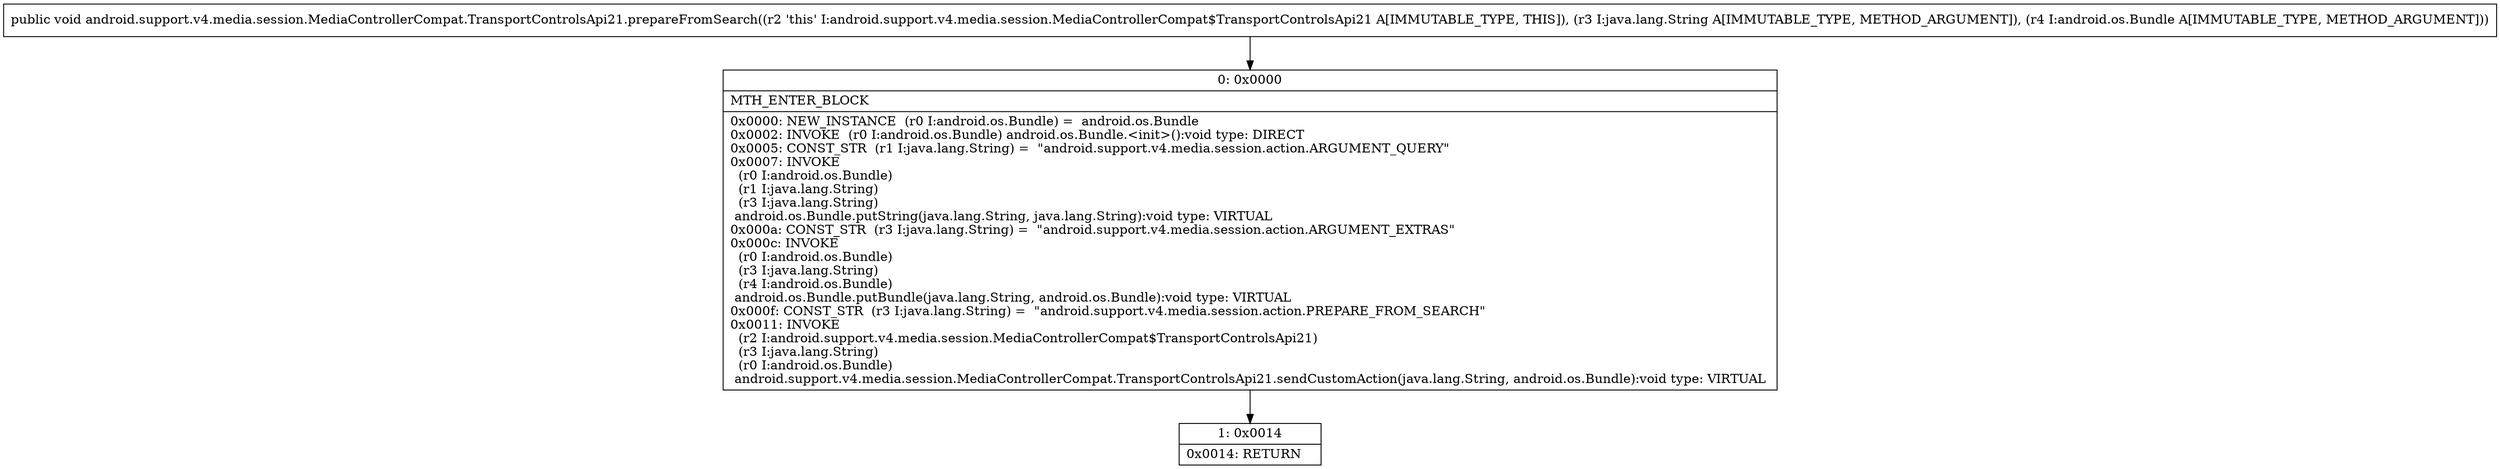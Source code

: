 digraph "CFG forandroid.support.v4.media.session.MediaControllerCompat.TransportControlsApi21.prepareFromSearch(Ljava\/lang\/String;Landroid\/os\/Bundle;)V" {
Node_0 [shape=record,label="{0\:\ 0x0000|MTH_ENTER_BLOCK\l|0x0000: NEW_INSTANCE  (r0 I:android.os.Bundle) =  android.os.Bundle \l0x0002: INVOKE  (r0 I:android.os.Bundle) android.os.Bundle.\<init\>():void type: DIRECT \l0x0005: CONST_STR  (r1 I:java.lang.String) =  \"android.support.v4.media.session.action.ARGUMENT_QUERY\" \l0x0007: INVOKE  \l  (r0 I:android.os.Bundle)\l  (r1 I:java.lang.String)\l  (r3 I:java.lang.String)\l android.os.Bundle.putString(java.lang.String, java.lang.String):void type: VIRTUAL \l0x000a: CONST_STR  (r3 I:java.lang.String) =  \"android.support.v4.media.session.action.ARGUMENT_EXTRAS\" \l0x000c: INVOKE  \l  (r0 I:android.os.Bundle)\l  (r3 I:java.lang.String)\l  (r4 I:android.os.Bundle)\l android.os.Bundle.putBundle(java.lang.String, android.os.Bundle):void type: VIRTUAL \l0x000f: CONST_STR  (r3 I:java.lang.String) =  \"android.support.v4.media.session.action.PREPARE_FROM_SEARCH\" \l0x0011: INVOKE  \l  (r2 I:android.support.v4.media.session.MediaControllerCompat$TransportControlsApi21)\l  (r3 I:java.lang.String)\l  (r0 I:android.os.Bundle)\l android.support.v4.media.session.MediaControllerCompat.TransportControlsApi21.sendCustomAction(java.lang.String, android.os.Bundle):void type: VIRTUAL \l}"];
Node_1 [shape=record,label="{1\:\ 0x0014|0x0014: RETURN   \l}"];
MethodNode[shape=record,label="{public void android.support.v4.media.session.MediaControllerCompat.TransportControlsApi21.prepareFromSearch((r2 'this' I:android.support.v4.media.session.MediaControllerCompat$TransportControlsApi21 A[IMMUTABLE_TYPE, THIS]), (r3 I:java.lang.String A[IMMUTABLE_TYPE, METHOD_ARGUMENT]), (r4 I:android.os.Bundle A[IMMUTABLE_TYPE, METHOD_ARGUMENT])) }"];
MethodNode -> Node_0;
Node_0 -> Node_1;
}

